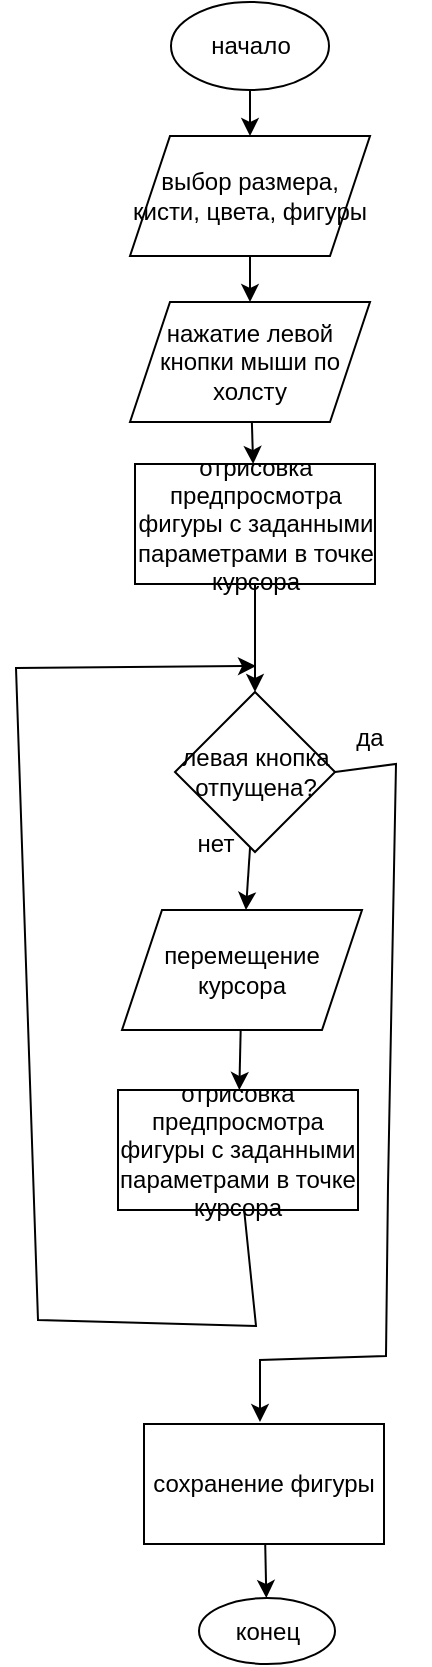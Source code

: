 <mxfile version="20.2.3" type="device"><diagram id="K_ritv0ZEgQyvwcosfAh" name="Page-1"><mxGraphModel dx="1685" dy="963" grid="0" gridSize="10" guides="1" tooltips="1" connect="1" arrows="1" fold="1" page="0" pageScale="1" pageWidth="850" pageHeight="1100" math="0" shadow="0"><root><mxCell id="0"/><mxCell id="1" parent="0"/><mxCell id="W6PDS1yP59bUhHalk9EW-1" value="начало" style="ellipse;whiteSpace=wrap;html=1;" vertex="1" parent="1"><mxGeometry x="293.5" y="4" width="79" height="44" as="geometry"/></mxCell><mxCell id="W6PDS1yP59bUhHalk9EW-3" value="выбор размера, кисти, цвета, фигуры" style="shape=parallelogram;perimeter=parallelogramPerimeter;whiteSpace=wrap;html=1;fixedSize=1;" vertex="1" parent="1"><mxGeometry x="273" y="71" width="120" height="60" as="geometry"/></mxCell><mxCell id="W6PDS1yP59bUhHalk9EW-6" value="нажатие левой кнопки мыши по холсту" style="shape=parallelogram;perimeter=parallelogramPerimeter;whiteSpace=wrap;html=1;fixedSize=1;" vertex="1" parent="1"><mxGeometry x="273" y="154" width="120" height="60" as="geometry"/></mxCell><mxCell id="W6PDS1yP59bUhHalk9EW-8" value="отрисовка предпросмотра фигуры с заданными параметрами в точке курсора" style="rounded=0;whiteSpace=wrap;html=1;" vertex="1" parent="1"><mxGeometry x="267" y="548" width="120" height="60" as="geometry"/></mxCell><mxCell id="W6PDS1yP59bUhHalk9EW-10" value="левая кнопка отпущена?" style="rhombus;whiteSpace=wrap;html=1;" vertex="1" parent="1"><mxGeometry x="295.5" y="349" width="80" height="80" as="geometry"/></mxCell><mxCell id="W6PDS1yP59bUhHalk9EW-12" value="" style="endArrow=classic;html=1;rounded=0;exitX=1;exitY=0.5;exitDx=0;exitDy=0;endFill=1;" edge="1" parent="1" source="W6PDS1yP59bUhHalk9EW-10"><mxGeometry width="50" height="50" relative="1" as="geometry"><mxPoint x="413" y="597" as="sourcePoint"/><mxPoint x="338" y="714" as="targetPoint"/><Array as="points"><mxPoint x="406" y="385"/><mxPoint x="402" y="596"/><mxPoint x="401" y="681"/><mxPoint x="338" y="683"/></Array></mxGeometry></mxCell><mxCell id="W6PDS1yP59bUhHalk9EW-13" value="да" style="text;html=1;strokeColor=none;fillColor=none;align=center;verticalAlign=middle;whiteSpace=wrap;rounded=0;" vertex="1" parent="1"><mxGeometry x="363" y="357" width="60" height="30" as="geometry"/></mxCell><mxCell id="W6PDS1yP59bUhHalk9EW-14" value="нет" style="text;html=1;strokeColor=none;fillColor=none;align=center;verticalAlign=middle;whiteSpace=wrap;rounded=0;" vertex="1" parent="1"><mxGeometry x="286" y="410" width="60" height="30" as="geometry"/></mxCell><mxCell id="W6PDS1yP59bUhHalk9EW-15" value="перемещение курсора" style="shape=parallelogram;perimeter=parallelogramPerimeter;whiteSpace=wrap;html=1;fixedSize=1;" vertex="1" parent="1"><mxGeometry x="269" y="458" width="120" height="60" as="geometry"/></mxCell><mxCell id="W6PDS1yP59bUhHalk9EW-17" value="" style="endArrow=classic;html=1;rounded=0;endFill=1;" edge="1" parent="1" source="W6PDS1yP59bUhHalk9EW-8"><mxGeometry width="50" height="50" relative="1" as="geometry"><mxPoint x="282" y="659" as="sourcePoint"/><mxPoint x="336" y="336" as="targetPoint"/><Array as="points"><mxPoint x="336" y="666"/><mxPoint x="227" y="663"/><mxPoint x="216" y="337"/></Array></mxGeometry></mxCell><mxCell id="W6PDS1yP59bUhHalk9EW-23" value="" style="endArrow=classic;html=1;rounded=0;" edge="1" parent="1" source="W6PDS1yP59bUhHalk9EW-15" target="W6PDS1yP59bUhHalk9EW-8"><mxGeometry width="50" height="50" relative="1" as="geometry"><mxPoint x="449" y="614" as="sourcePoint"/><mxPoint x="499" y="564" as="targetPoint"/></mxGeometry></mxCell><mxCell id="W6PDS1yP59bUhHalk9EW-25" value="" style="endArrow=classic;html=1;rounded=0;" edge="1" parent="1" source="W6PDS1yP59bUhHalk9EW-3" target="W6PDS1yP59bUhHalk9EW-6"><mxGeometry width="50" height="50" relative="1" as="geometry"><mxPoint x="466" y="185" as="sourcePoint"/><mxPoint x="516" y="135" as="targetPoint"/></mxGeometry></mxCell><mxCell id="W6PDS1yP59bUhHalk9EW-27" value="сохранение фигуры" style="rounded=0;whiteSpace=wrap;html=1;" vertex="1" parent="1"><mxGeometry x="280" y="715" width="120" height="60" as="geometry"/></mxCell><mxCell id="W6PDS1yP59bUhHalk9EW-29" value="" style="endArrow=classic;html=1;rounded=0;" edge="1" parent="1" source="W6PDS1yP59bUhHalk9EW-10" target="W6PDS1yP59bUhHalk9EW-15"><mxGeometry width="50" height="50" relative="1" as="geometry"><mxPoint x="444" y="506" as="sourcePoint"/><mxPoint x="494" y="456" as="targetPoint"/></mxGeometry></mxCell><mxCell id="W6PDS1yP59bUhHalk9EW-31" value="" style="endArrow=classic;html=1;rounded=0;" edge="1" parent="1" source="W6PDS1yP59bUhHalk9EW-6" target="W6PDS1yP59bUhHalk9EW-33"><mxGeometry width="50" height="50" relative="1" as="geometry"><mxPoint x="446" y="288" as="sourcePoint"/><mxPoint x="333" y="237" as="targetPoint"/></mxGeometry></mxCell><mxCell id="W6PDS1yP59bUhHalk9EW-32" value="" style="endArrow=classic;html=1;rounded=0;" edge="1" parent="1" source="W6PDS1yP59bUhHalk9EW-33" target="W6PDS1yP59bUhHalk9EW-10"><mxGeometry width="50" height="50" relative="1" as="geometry"><mxPoint x="333.615" y="297" as="sourcePoint"/><mxPoint x="488" y="312" as="targetPoint"/></mxGeometry></mxCell><mxCell id="W6PDS1yP59bUhHalk9EW-33" value="отрисовка предпросмотра фигуры с заданными параметрами в точке курсора" style="rounded=0;whiteSpace=wrap;html=1;" vertex="1" parent="1"><mxGeometry x="275.5" y="235" width="120" height="60" as="geometry"/></mxCell><mxCell id="W6PDS1yP59bUhHalk9EW-34" value="" style="endArrow=classic;html=1;rounded=0;" edge="1" parent="1" source="W6PDS1yP59bUhHalk9EW-1" target="W6PDS1yP59bUhHalk9EW-3"><mxGeometry width="50" height="50" relative="1" as="geometry"><mxPoint x="474" y="107" as="sourcePoint"/><mxPoint x="524" y="57" as="targetPoint"/></mxGeometry></mxCell><mxCell id="W6PDS1yP59bUhHalk9EW-35" value="" style="endArrow=classic;html=1;rounded=0;" edge="1" parent="1" source="W6PDS1yP59bUhHalk9EW-27" target="W6PDS1yP59bUhHalk9EW-36"><mxGeometry width="50" height="50" relative="1" as="geometry"><mxPoint x="357" y="874" as="sourcePoint"/><mxPoint x="407" y="824" as="targetPoint"/></mxGeometry></mxCell><mxCell id="W6PDS1yP59bUhHalk9EW-36" value="конец" style="ellipse;whiteSpace=wrap;html=1;" vertex="1" parent="1"><mxGeometry x="307.5" y="802" width="68" height="33" as="geometry"/></mxCell></root></mxGraphModel></diagram></mxfile>